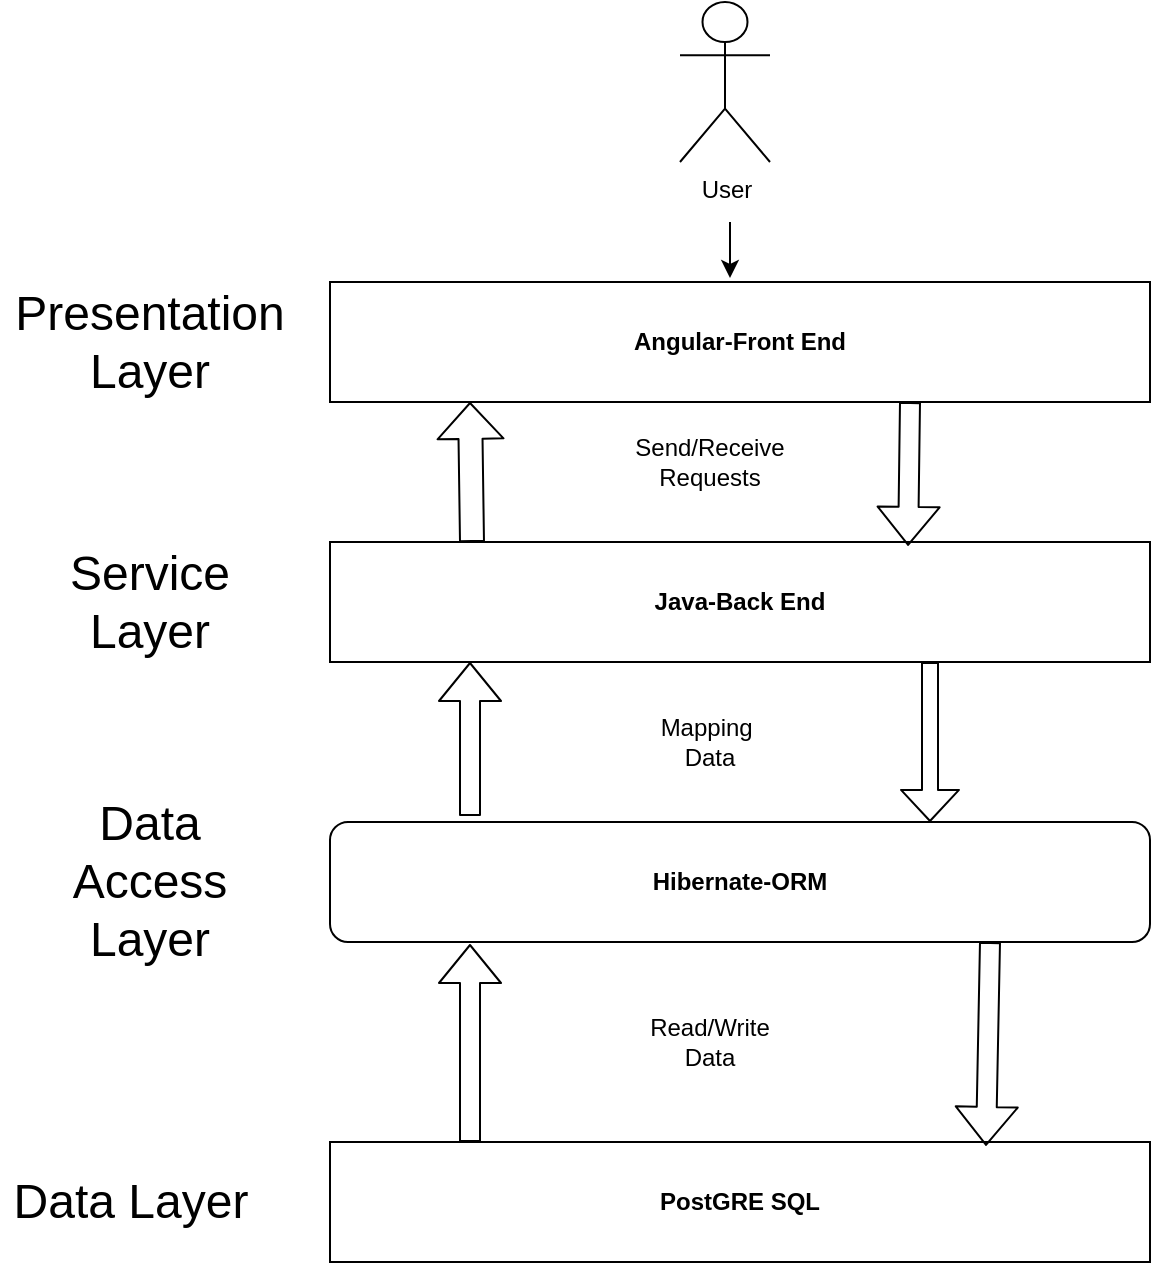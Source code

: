 <mxfile version="12.9.3" type="device"><diagram id="69Y6g7SV09Bbiz4wFXkq" name="Page-1"><mxGraphModel dx="1086" dy="806" grid="1" gridSize="10" guides="1" tooltips="1" connect="1" arrows="1" fold="1" page="1" pageScale="1" pageWidth="850" pageHeight="1100" math="0" shadow="0"><root><mxCell id="0"/><mxCell id="1" parent="0"/><mxCell id="jByL46RjNq_qK1j7Vi52-1" value="&lt;b&gt;PostGRE SQL&lt;/b&gt;" style="rounded=0;whiteSpace=wrap;html=1;" parent="1" vertex="1"><mxGeometry x="180" y="640" width="410" height="60" as="geometry"/></mxCell><mxCell id="jByL46RjNq_qK1j7Vi52-2" value="&lt;font style=&quot;font-size: 24px&quot;&gt;Data Layer&lt;br&gt;&lt;/font&gt;" style="text;html=1;align=center;verticalAlign=middle;resizable=0;points=[];autosize=1;" parent="1" vertex="1"><mxGeometry x="15" y="660" width="130" height="20" as="geometry"/></mxCell><mxCell id="jByL46RjNq_qK1j7Vi52-6" value="&lt;b&gt;Hibernate-ORM&lt;/b&gt;" style="rounded=1;whiteSpace=wrap;html=1;" parent="1" vertex="1"><mxGeometry x="180" y="480" width="410" height="60" as="geometry"/></mxCell><mxCell id="jByL46RjNq_qK1j7Vi52-7" value="&lt;font style=&quot;font-size: 24px&quot;&gt;Data Access Layer&lt;br&gt;&lt;/font&gt;" style="text;html=1;strokeColor=none;fillColor=none;align=center;verticalAlign=middle;whiteSpace=wrap;rounded=0;strokeWidth=1;" parent="1" vertex="1"><mxGeometry x="70" y="500" width="40" height="20" as="geometry"/></mxCell><mxCell id="jByL46RjNq_qK1j7Vi52-10" value="" style="shape=flexArrow;endArrow=classic;html=1;" parent="1" edge="1"><mxGeometry width="50" height="50" relative="1" as="geometry"><mxPoint x="250" y="640" as="sourcePoint"/><mxPoint x="250" y="541" as="targetPoint"/></mxGeometry></mxCell><mxCell id="jByL46RjNq_qK1j7Vi52-12" value="" style="shape=flexArrow;endArrow=classic;html=1;entryX=0.8;entryY=0.033;entryDx=0;entryDy=0;entryPerimeter=0;" parent="1" target="jByL46RjNq_qK1j7Vi52-1" edge="1"><mxGeometry width="50" height="50" relative="1" as="geometry"><mxPoint x="510" y="540" as="sourcePoint"/><mxPoint x="420" y="670" as="targetPoint"/></mxGeometry></mxCell><mxCell id="jByL46RjNq_qK1j7Vi52-13" value="&lt;b&gt;Java-Back End&lt;/b&gt;" style="rounded=0;whiteSpace=wrap;html=1;strokeWidth=1;" parent="1" vertex="1"><mxGeometry x="180" y="340" width="410" height="60" as="geometry"/></mxCell><mxCell id="jByL46RjNq_qK1j7Vi52-14" value="&lt;font style=&quot;font-size: 24px&quot;&gt;Service&lt;br&gt;Layer&lt;br&gt;&lt;/font&gt;" style="text;html=1;strokeColor=none;fillColor=none;align=center;verticalAlign=middle;whiteSpace=wrap;rounded=0;" parent="1" vertex="1"><mxGeometry x="70" y="360" width="40" height="20" as="geometry"/></mxCell><mxCell id="jByL46RjNq_qK1j7Vi52-16" value="&lt;b&gt;Angular-Front End&lt;/b&gt;" style="rounded=0;whiteSpace=wrap;html=1;strokeWidth=1;" parent="1" vertex="1"><mxGeometry x="180" y="210" width="410" height="60" as="geometry"/></mxCell><mxCell id="jByL46RjNq_qK1j7Vi52-18" value="&lt;font style=&quot;font-size: 24px&quot;&gt;Presentation&lt;br&gt;Layer&lt;br&gt;&lt;/font&gt;" style="text;html=1;strokeColor=none;fillColor=none;align=center;verticalAlign=middle;whiteSpace=wrap;rounded=0;" parent="1" vertex="1"><mxGeometry x="70" y="230" width="40" height="20" as="geometry"/></mxCell><mxCell id="jByL46RjNq_qK1j7Vi52-19" value="" style="shape=flexArrow;endArrow=classic;html=1;" parent="1" edge="1"><mxGeometry width="50" height="50" relative="1" as="geometry"><mxPoint x="250" y="477" as="sourcePoint"/><mxPoint x="250" y="400" as="targetPoint"/></mxGeometry></mxCell><mxCell id="jByL46RjNq_qK1j7Vi52-21" value="" style="shape=flexArrow;endArrow=classic;html=1;width=12;endSize=5.64;" parent="1" edge="1"><mxGeometry width="50" height="50" relative="1" as="geometry"><mxPoint x="251" y="340" as="sourcePoint"/><mxPoint x="250" y="270" as="targetPoint"/><Array as="points"/></mxGeometry></mxCell><mxCell id="jByL46RjNq_qK1j7Vi52-23" value="" style="shape=flexArrow;endArrow=classic;html=1;width=8;endSize=4.85;" parent="1" edge="1"><mxGeometry width="50" height="50" relative="1" as="geometry"><mxPoint x="480" y="400" as="sourcePoint"/><mxPoint x="480" y="480" as="targetPoint"/><Array as="points"><mxPoint x="480" y="480"/></Array></mxGeometry></mxCell><mxCell id="jByL46RjNq_qK1j7Vi52-25" value="" style="shape=flexArrow;endArrow=classic;html=1;entryX=0.705;entryY=0.033;entryDx=0;entryDy=0;entryPerimeter=0;" parent="1" target="jByL46RjNq_qK1j7Vi52-13" edge="1"><mxGeometry width="50" height="50" relative="1" as="geometry"><mxPoint x="470" y="270" as="sourcePoint"/><mxPoint x="520" y="220" as="targetPoint"/></mxGeometry></mxCell><mxCell id="jByL46RjNq_qK1j7Vi52-26" value="Read/Write Data" style="text;html=1;strokeColor=none;fillColor=none;align=center;verticalAlign=middle;whiteSpace=wrap;rounded=0;" parent="1" vertex="1"><mxGeometry x="350" y="580" width="40" height="20" as="geometry"/></mxCell><mxCell id="jByL46RjNq_qK1j7Vi52-28" value="Mapping&amp;nbsp;&lt;br&gt;Data" style="text;html=1;strokeColor=none;fillColor=none;align=center;verticalAlign=middle;whiteSpace=wrap;rounded=0;" parent="1" vertex="1"><mxGeometry x="350" y="430" width="40" height="20" as="geometry"/></mxCell><mxCell id="jByL46RjNq_qK1j7Vi52-29" value="Send/Receive&lt;br&gt;Requests" style="text;html=1;strokeColor=none;fillColor=none;align=center;verticalAlign=middle;whiteSpace=wrap;rounded=0;" parent="1" vertex="1"><mxGeometry x="350" y="290" width="40" height="20" as="geometry"/></mxCell><mxCell id="jByL46RjNq_qK1j7Vi52-30" value="User" style="shape=umlActor;verticalLabelPosition=bottom;labelBackgroundColor=#ffffff;verticalAlign=top;html=1;outlineConnect=0;strokeWidth=1;" parent="1" vertex="1"><mxGeometry x="355" y="70" width="45" height="80" as="geometry"/></mxCell><mxCell id="jByL46RjNq_qK1j7Vi52-32" value="" style="endArrow=classic;html=1;" parent="1" edge="1"><mxGeometry width="50" height="50" relative="1" as="geometry"><mxPoint x="380" y="180" as="sourcePoint"/><mxPoint x="380" y="208" as="targetPoint"/></mxGeometry></mxCell></root></mxGraphModel></diagram></mxfile>
